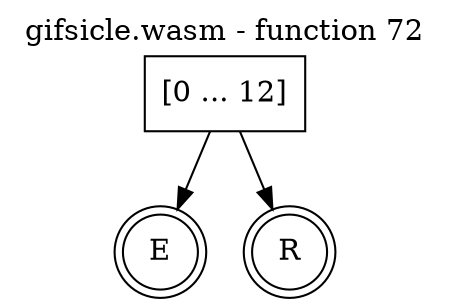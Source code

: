 digraph finite_state_machine {
    label = "gifsicle.wasm - function 72"
    labelloc =  t
    labelfontsize = 16
    labelfontcolor = black
    labelfontname = "Helvetica"
    node [shape = doublecircle]; E R ;
    node [shape = box];
    node [shape=box, color=black, style=solid] 0[label="[0 ... 12]"]
    0 -> E;
    0 -> R;
}
